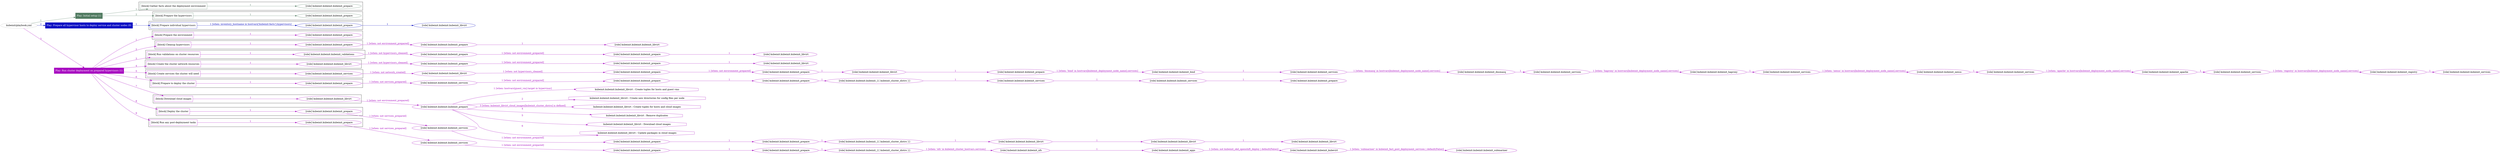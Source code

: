 digraph {
	graph [concentrate=true ordering=in rankdir=LR ratio=fill]
	edge [esep=5 sep=10]
	"kubeinit/playbook.yml" [id=root_node style=dotted]
	play_e9f39122 [label="Play: Initial setup (1)" color="#517b61" fontcolor="#ffffff" id=play_e9f39122 shape=box style=filled tooltip=localhost]
	"kubeinit/playbook.yml" -> play_e9f39122 [label="1 " color="#517b61" fontcolor="#517b61" id=edge_e9cb8016 labeltooltip="1 " tooltip="1 "]
	subgraph "kubeinit.kubeinit.kubeinit_prepare" {
		role_4c6255b6 [label="[role] kubeinit.kubeinit.kubeinit_prepare" color="#517b61" id=role_4c6255b6 tooltip="kubeinit.kubeinit.kubeinit_prepare"]
	}
	subgraph "kubeinit.kubeinit.kubeinit_prepare" {
		role_e1c2848a [label="[role] kubeinit.kubeinit.kubeinit_prepare" color="#517b61" id=role_e1c2848a tooltip="kubeinit.kubeinit.kubeinit_prepare"]
	}
	subgraph "Play: Initial setup (1)" {
		play_e9f39122 -> block_f7671851 [label=1 color="#517b61" fontcolor="#517b61" id=edge_aeb6d57a labeltooltip=1 tooltip=1]
		subgraph cluster_block_f7671851 {
			block_f7671851 [label="[block] Gather facts about the deployment environment" color="#517b61" id=block_f7671851 labeltooltip="Gather facts about the deployment environment" shape=box tooltip="Gather facts about the deployment environment"]
			block_f7671851 -> role_4c6255b6 [label="1 " color="#517b61" fontcolor="#517b61" id=edge_126ea0a0 labeltooltip="1 " tooltip="1 "]
		}
		play_e9f39122 -> block_a3812f10 [label=2 color="#517b61" fontcolor="#517b61" id=edge_9fd20487 labeltooltip=2 tooltip=2]
		subgraph cluster_block_a3812f10 {
			block_a3812f10 [label="[block] Prepare the hypervisors" color="#517b61" id=block_a3812f10 labeltooltip="Prepare the hypervisors" shape=box tooltip="Prepare the hypervisors"]
			block_a3812f10 -> role_e1c2848a [label="1 " color="#517b61" fontcolor="#517b61" id=edge_e7dc1ab5 labeltooltip="1 " tooltip="1 "]
		}
	}
	play_f92789c6 [label="Play: Prepare all hypervisor hosts to deploy service and cluster nodes (0)" color="#090cc3" fontcolor="#ffffff" id=play_f92789c6 shape=box style=filled tooltip="Play: Prepare all hypervisor hosts to deploy service and cluster nodes (0)"]
	"kubeinit/playbook.yml" -> play_f92789c6 [label="2 " color="#090cc3" fontcolor="#090cc3" id=edge_9d6f1585 labeltooltip="2 " tooltip="2 "]
	subgraph "kubeinit.kubeinit.kubeinit_libvirt" {
		role_15266125 [label="[role] kubeinit.kubeinit.kubeinit_libvirt" color="#090cc3" id=role_15266125 tooltip="kubeinit.kubeinit.kubeinit_libvirt"]
	}
	subgraph "kubeinit.kubeinit.kubeinit_prepare" {
		role_d6680658 [label="[role] kubeinit.kubeinit.kubeinit_prepare" color="#090cc3" id=role_d6680658 tooltip="kubeinit.kubeinit.kubeinit_prepare"]
		role_d6680658 -> role_15266125 [label="1 " color="#090cc3" fontcolor="#090cc3" id=edge_602f9deb labeltooltip="1 " tooltip="1 "]
	}
	subgraph "Play: Prepare all hypervisor hosts to deploy service and cluster nodes (0)" {
		play_f92789c6 -> block_69cb9ffc [label=1 color="#090cc3" fontcolor="#090cc3" id=edge_47eaf0c1 labeltooltip=1 tooltip=1]
		subgraph cluster_block_69cb9ffc {
			block_69cb9ffc [label="[block] Prepare individual hypervisors" color="#090cc3" id=block_69cb9ffc labeltooltip="Prepare individual hypervisors" shape=box tooltip="Prepare individual hypervisors"]
			block_69cb9ffc -> role_d6680658 [label="1 [when: inventory_hostname in hostvars['kubeinit-facts'].hypervisors]" color="#090cc3" fontcolor="#090cc3" id=edge_3f60e62e labeltooltip="1 [when: inventory_hostname in hostvars['kubeinit-facts'].hypervisors]" tooltip="1 [when: inventory_hostname in hostvars['kubeinit-facts'].hypervisors]"]
		}
	}
	play_4da3af26 [label="Play: Run cluster deployment on prepared hypervisors (1)" color="#a80bc1" fontcolor="#ffffff" id=play_4da3af26 shape=box style=filled tooltip=localhost]
	"kubeinit/playbook.yml" -> play_4da3af26 [label="3 " color="#a80bc1" fontcolor="#a80bc1" id=edge_36c2af3c labeltooltip="3 " tooltip="3 "]
	subgraph "kubeinit.kubeinit.kubeinit_prepare" {
		role_51113c3c [label="[role] kubeinit.kubeinit.kubeinit_prepare" color="#a80bc1" id=role_51113c3c tooltip="kubeinit.kubeinit.kubeinit_prepare"]
	}
	subgraph "kubeinit.kubeinit.kubeinit_libvirt" {
		role_6e588801 [label="[role] kubeinit.kubeinit.kubeinit_libvirt" color="#a80bc1" id=role_6e588801 tooltip="kubeinit.kubeinit.kubeinit_libvirt"]
	}
	subgraph "kubeinit.kubeinit.kubeinit_prepare" {
		role_57620dc1 [label="[role] kubeinit.kubeinit.kubeinit_prepare" color="#a80bc1" id=role_57620dc1 tooltip="kubeinit.kubeinit.kubeinit_prepare"]
		role_57620dc1 -> role_6e588801 [label="1 " color="#a80bc1" fontcolor="#a80bc1" id=edge_4ce84808 labeltooltip="1 " tooltip="1 "]
	}
	subgraph "kubeinit.kubeinit.kubeinit_prepare" {
		role_f8e9cc89 [label="[role] kubeinit.kubeinit.kubeinit_prepare" color="#a80bc1" id=role_f8e9cc89 tooltip="kubeinit.kubeinit.kubeinit_prepare"]
		role_f8e9cc89 -> role_57620dc1 [label="1 [when: not environment_prepared]" color="#a80bc1" fontcolor="#a80bc1" id=edge_bd7a4a62 labeltooltip="1 [when: not environment_prepared]" tooltip="1 [when: not environment_prepared]"]
	}
	subgraph "kubeinit.kubeinit.kubeinit_libvirt" {
		role_83c016f0 [label="[role] kubeinit.kubeinit.kubeinit_libvirt" color="#a80bc1" id=role_83c016f0 tooltip="kubeinit.kubeinit.kubeinit_libvirt"]
	}
	subgraph "kubeinit.kubeinit.kubeinit_prepare" {
		role_0a8aae57 [label="[role] kubeinit.kubeinit.kubeinit_prepare" color="#a80bc1" id=role_0a8aae57 tooltip="kubeinit.kubeinit.kubeinit_prepare"]
		role_0a8aae57 -> role_83c016f0 [label="1 " color="#a80bc1" fontcolor="#a80bc1" id=edge_4e5c1a0d labeltooltip="1 " tooltip="1 "]
	}
	subgraph "kubeinit.kubeinit.kubeinit_prepare" {
		role_2b67e2d6 [label="[role] kubeinit.kubeinit.kubeinit_prepare" color="#a80bc1" id=role_2b67e2d6 tooltip="kubeinit.kubeinit.kubeinit_prepare"]
		role_2b67e2d6 -> role_0a8aae57 [label="1 [when: not environment_prepared]" color="#a80bc1" fontcolor="#a80bc1" id=edge_8a26a7c9 labeltooltip="1 [when: not environment_prepared]" tooltip="1 [when: not environment_prepared]"]
	}
	subgraph "kubeinit.kubeinit.kubeinit_validations" {
		role_fc11d333 [label="[role] kubeinit.kubeinit.kubeinit_validations" color="#a80bc1" id=role_fc11d333 tooltip="kubeinit.kubeinit.kubeinit_validations"]
		role_fc11d333 -> role_2b67e2d6 [label="1 [when: not hypervisors_cleaned]" color="#a80bc1" fontcolor="#a80bc1" id=edge_8982fe79 labeltooltip="1 [when: not hypervisors_cleaned]" tooltip="1 [when: not hypervisors_cleaned]"]
	}
	subgraph "kubeinit.kubeinit.kubeinit_libvirt" {
		role_9fac7f63 [label="[role] kubeinit.kubeinit.kubeinit_libvirt" color="#a80bc1" id=role_9fac7f63 tooltip="kubeinit.kubeinit.kubeinit_libvirt"]
	}
	subgraph "kubeinit.kubeinit.kubeinit_prepare" {
		role_43bffac3 [label="[role] kubeinit.kubeinit.kubeinit_prepare" color="#a80bc1" id=role_43bffac3 tooltip="kubeinit.kubeinit.kubeinit_prepare"]
		role_43bffac3 -> role_9fac7f63 [label="1 " color="#a80bc1" fontcolor="#a80bc1" id=edge_d8ee35ba labeltooltip="1 " tooltip="1 "]
	}
	subgraph "kubeinit.kubeinit.kubeinit_prepare" {
		role_90ad87d1 [label="[role] kubeinit.kubeinit.kubeinit_prepare" color="#a80bc1" id=role_90ad87d1 tooltip="kubeinit.kubeinit.kubeinit_prepare"]
		role_90ad87d1 -> role_43bffac3 [label="1 [when: not environment_prepared]" color="#a80bc1" fontcolor="#a80bc1" id=edge_c88c2019 labeltooltip="1 [when: not environment_prepared]" tooltip="1 [when: not environment_prepared]"]
	}
	subgraph "kubeinit.kubeinit.kubeinit_libvirt" {
		role_5877114b [label="[role] kubeinit.kubeinit.kubeinit_libvirt" color="#a80bc1" id=role_5877114b tooltip="kubeinit.kubeinit.kubeinit_libvirt"]
		role_5877114b -> role_90ad87d1 [label="1 [when: not hypervisors_cleaned]" color="#a80bc1" fontcolor="#a80bc1" id=edge_bd197347 labeltooltip="1 [when: not hypervisors_cleaned]" tooltip="1 [when: not hypervisors_cleaned]"]
	}
	subgraph "kubeinit.kubeinit.kubeinit_services" {
		role_915a154d [label="[role] kubeinit.kubeinit.kubeinit_services" color="#a80bc1" id=role_915a154d tooltip="kubeinit.kubeinit.kubeinit_services"]
	}
	subgraph "kubeinit.kubeinit.kubeinit_registry" {
		role_87bd8ed3 [label="[role] kubeinit.kubeinit.kubeinit_registry" color="#a80bc1" id=role_87bd8ed3 tooltip="kubeinit.kubeinit.kubeinit_registry"]
		role_87bd8ed3 -> role_915a154d [label="1 " color="#a80bc1" fontcolor="#a80bc1" id=edge_d4bfc8a4 labeltooltip="1 " tooltip="1 "]
	}
	subgraph "kubeinit.kubeinit.kubeinit_services" {
		role_5cead167 [label="[role] kubeinit.kubeinit.kubeinit_services" color="#a80bc1" id=role_5cead167 tooltip="kubeinit.kubeinit.kubeinit_services"]
		role_5cead167 -> role_87bd8ed3 [label="1 [when: 'registry' in hostvars[kubeinit_deployment_node_name].services]" color="#a80bc1" fontcolor="#a80bc1" id=edge_3b16c63c labeltooltip="1 [when: 'registry' in hostvars[kubeinit_deployment_node_name].services]" tooltip="1 [when: 'registry' in hostvars[kubeinit_deployment_node_name].services]"]
	}
	subgraph "kubeinit.kubeinit.kubeinit_apache" {
		role_3aaed4da [label="[role] kubeinit.kubeinit.kubeinit_apache" color="#a80bc1" id=role_3aaed4da tooltip="kubeinit.kubeinit.kubeinit_apache"]
		role_3aaed4da -> role_5cead167 [label="1 " color="#a80bc1" fontcolor="#a80bc1" id=edge_8c533faf labeltooltip="1 " tooltip="1 "]
	}
	subgraph "kubeinit.kubeinit.kubeinit_services" {
		role_f03ff815 [label="[role] kubeinit.kubeinit.kubeinit_services" color="#a80bc1" id=role_f03ff815 tooltip="kubeinit.kubeinit.kubeinit_services"]
		role_f03ff815 -> role_3aaed4da [label="1 [when: 'apache' in hostvars[kubeinit_deployment_node_name].services]" color="#a80bc1" fontcolor="#a80bc1" id=edge_1fc608b7 labeltooltip="1 [when: 'apache' in hostvars[kubeinit_deployment_node_name].services]" tooltip="1 [when: 'apache' in hostvars[kubeinit_deployment_node_name].services]"]
	}
	subgraph "kubeinit.kubeinit.kubeinit_nexus" {
		role_0e57a387 [label="[role] kubeinit.kubeinit.kubeinit_nexus" color="#a80bc1" id=role_0e57a387 tooltip="kubeinit.kubeinit.kubeinit_nexus"]
		role_0e57a387 -> role_f03ff815 [label="1 " color="#a80bc1" fontcolor="#a80bc1" id=edge_644e102d labeltooltip="1 " tooltip="1 "]
	}
	subgraph "kubeinit.kubeinit.kubeinit_services" {
		role_41c47fe2 [label="[role] kubeinit.kubeinit.kubeinit_services" color="#a80bc1" id=role_41c47fe2 tooltip="kubeinit.kubeinit.kubeinit_services"]
		role_41c47fe2 -> role_0e57a387 [label="1 [when: 'nexus' in hostvars[kubeinit_deployment_node_name].services]" color="#a80bc1" fontcolor="#a80bc1" id=edge_cdc9b554 labeltooltip="1 [when: 'nexus' in hostvars[kubeinit_deployment_node_name].services]" tooltip="1 [when: 'nexus' in hostvars[kubeinit_deployment_node_name].services]"]
	}
	subgraph "kubeinit.kubeinit.kubeinit_haproxy" {
		role_bc58831f [label="[role] kubeinit.kubeinit.kubeinit_haproxy" color="#a80bc1" id=role_bc58831f tooltip="kubeinit.kubeinit.kubeinit_haproxy"]
		role_bc58831f -> role_41c47fe2 [label="1 " color="#a80bc1" fontcolor="#a80bc1" id=edge_67936064 labeltooltip="1 " tooltip="1 "]
	}
	subgraph "kubeinit.kubeinit.kubeinit_services" {
		role_4c068043 [label="[role] kubeinit.kubeinit.kubeinit_services" color="#a80bc1" id=role_4c068043 tooltip="kubeinit.kubeinit.kubeinit_services"]
		role_4c068043 -> role_bc58831f [label="1 [when: 'haproxy' in hostvars[kubeinit_deployment_node_name].services]" color="#a80bc1" fontcolor="#a80bc1" id=edge_3f7ecce2 labeltooltip="1 [when: 'haproxy' in hostvars[kubeinit_deployment_node_name].services]" tooltip="1 [when: 'haproxy' in hostvars[kubeinit_deployment_node_name].services]"]
	}
	subgraph "kubeinit.kubeinit.kubeinit_dnsmasq" {
		role_dcca5490 [label="[role] kubeinit.kubeinit.kubeinit_dnsmasq" color="#a80bc1" id=role_dcca5490 tooltip="kubeinit.kubeinit.kubeinit_dnsmasq"]
		role_dcca5490 -> role_4c068043 [label="1 " color="#a80bc1" fontcolor="#a80bc1" id=edge_05c39ea8 labeltooltip="1 " tooltip="1 "]
	}
	subgraph "kubeinit.kubeinit.kubeinit_services" {
		role_3c4e035f [label="[role] kubeinit.kubeinit.kubeinit_services" color="#a80bc1" id=role_3c4e035f tooltip="kubeinit.kubeinit.kubeinit_services"]
		role_3c4e035f -> role_dcca5490 [label="1 [when: 'dnsmasq' in hostvars[kubeinit_deployment_node_name].services]" color="#a80bc1" fontcolor="#a80bc1" id=edge_f2072488 labeltooltip="1 [when: 'dnsmasq' in hostvars[kubeinit_deployment_node_name].services]" tooltip="1 [when: 'dnsmasq' in hostvars[kubeinit_deployment_node_name].services]"]
	}
	subgraph "kubeinit.kubeinit.kubeinit_bind" {
		role_7124ccd0 [label="[role] kubeinit.kubeinit.kubeinit_bind" color="#a80bc1" id=role_7124ccd0 tooltip="kubeinit.kubeinit.kubeinit_bind"]
		role_7124ccd0 -> role_3c4e035f [label="1 " color="#a80bc1" fontcolor="#a80bc1" id=edge_4979fdb9 labeltooltip="1 " tooltip="1 "]
	}
	subgraph "kubeinit.kubeinit.kubeinit_prepare" {
		role_1fc11667 [label="[role] kubeinit.kubeinit.kubeinit_prepare" color="#a80bc1" id=role_1fc11667 tooltip="kubeinit.kubeinit.kubeinit_prepare"]
		role_1fc11667 -> role_7124ccd0 [label="1 [when: 'bind' in hostvars[kubeinit_deployment_node_name].services]" color="#a80bc1" fontcolor="#a80bc1" id=edge_5f40bb41 labeltooltip="1 [when: 'bind' in hostvars[kubeinit_deployment_node_name].services]" tooltip="1 [when: 'bind' in hostvars[kubeinit_deployment_node_name].services]"]
	}
	subgraph "kubeinit.kubeinit.kubeinit_libvirt" {
		role_f3393747 [label="[role] kubeinit.kubeinit.kubeinit_libvirt" color="#a80bc1" id=role_f3393747 tooltip="kubeinit.kubeinit.kubeinit_libvirt"]
		role_f3393747 -> role_1fc11667 [label="1 " color="#a80bc1" fontcolor="#a80bc1" id=edge_20384d63 labeltooltip="1 " tooltip="1 "]
	}
	subgraph "kubeinit.kubeinit.kubeinit_prepare" {
		role_e5d03db3 [label="[role] kubeinit.kubeinit.kubeinit_prepare" color="#a80bc1" id=role_e5d03db3 tooltip="kubeinit.kubeinit.kubeinit_prepare"]
		role_e5d03db3 -> role_f3393747 [label="1 " color="#a80bc1" fontcolor="#a80bc1" id=edge_58702074 labeltooltip="1 " tooltip="1 "]
	}
	subgraph "kubeinit.kubeinit.kubeinit_prepare" {
		role_1f4302c5 [label="[role] kubeinit.kubeinit.kubeinit_prepare" color="#a80bc1" id=role_1f4302c5 tooltip="kubeinit.kubeinit.kubeinit_prepare"]
		role_1f4302c5 -> role_e5d03db3 [label="1 [when: not environment_prepared]" color="#a80bc1" fontcolor="#a80bc1" id=edge_5ed5dd72 labeltooltip="1 [when: not environment_prepared]" tooltip="1 [when: not environment_prepared]"]
	}
	subgraph "kubeinit.kubeinit.kubeinit_libvirt" {
		role_82926823 [label="[role] kubeinit.kubeinit.kubeinit_libvirt" color="#a80bc1" id=role_82926823 tooltip="kubeinit.kubeinit.kubeinit_libvirt"]
		role_82926823 -> role_1f4302c5 [label="1 [when: not hypervisors_cleaned]" color="#a80bc1" fontcolor="#a80bc1" id=edge_19f40875 labeltooltip="1 [when: not hypervisors_cleaned]" tooltip="1 [when: not hypervisors_cleaned]"]
	}
	subgraph "kubeinit.kubeinit.kubeinit_services" {
		role_e63dac3b [label="[role] kubeinit.kubeinit.kubeinit_services" color="#a80bc1" id=role_e63dac3b tooltip="kubeinit.kubeinit.kubeinit_services"]
		role_e63dac3b -> role_82926823 [label="1 [when: not network_created]" color="#a80bc1" fontcolor="#a80bc1" id=edge_96828145 labeltooltip="1 [when: not network_created]" tooltip="1 [when: not network_created]"]
	}
	subgraph "kubeinit.kubeinit.kubeinit_prepare" {
		role_9c39f0a1 [label="[role] kubeinit.kubeinit.kubeinit_prepare" color="#a80bc1" id=role_9c39f0a1 tooltip="kubeinit.kubeinit.kubeinit_prepare"]
	}
	subgraph "kubeinit.kubeinit.kubeinit_services" {
		role_52c1e206 [label="[role] kubeinit.kubeinit.kubeinit_services" color="#a80bc1" id=role_52c1e206 tooltip="kubeinit.kubeinit.kubeinit_services"]
		role_52c1e206 -> role_9c39f0a1 [label="1 " color="#a80bc1" fontcolor="#a80bc1" id=edge_5345c4aa labeltooltip="1 " tooltip="1 "]
	}
	subgraph "kubeinit.kubeinit.kubeinit_services" {
		role_40dd8eca [label="[role] kubeinit.kubeinit.kubeinit_services" color="#a80bc1" id=role_40dd8eca tooltip="kubeinit.kubeinit.kubeinit_services"]
		role_40dd8eca -> role_52c1e206 [label="1 " color="#a80bc1" fontcolor="#a80bc1" id=edge_5f68a1ef labeltooltip="1 " tooltip="1 "]
	}
	subgraph "kubeinit.kubeinit.kubeinit_{{ kubeinit_cluster_distro }}" {
		role_4ab80404 [label="[role] kubeinit.kubeinit.kubeinit_{{ kubeinit_cluster_distro }}" color="#a80bc1" id=role_4ab80404 tooltip="kubeinit.kubeinit.kubeinit_{{ kubeinit_cluster_distro }}"]
		role_4ab80404 -> role_40dd8eca [label="1 " color="#a80bc1" fontcolor="#a80bc1" id=edge_da064c5a labeltooltip="1 " tooltip="1 "]
	}
	subgraph "kubeinit.kubeinit.kubeinit_prepare" {
		role_333e2f38 [label="[role] kubeinit.kubeinit.kubeinit_prepare" color="#a80bc1" id=role_333e2f38 tooltip="kubeinit.kubeinit.kubeinit_prepare"]
		role_333e2f38 -> role_4ab80404 [label="1 " color="#a80bc1" fontcolor="#a80bc1" id=edge_88c21072 labeltooltip="1 " tooltip="1 "]
	}
	subgraph "kubeinit.kubeinit.kubeinit_prepare" {
		role_cf198d38 [label="[role] kubeinit.kubeinit.kubeinit_prepare" color="#a80bc1" id=role_cf198d38 tooltip="kubeinit.kubeinit.kubeinit_prepare"]
		role_cf198d38 -> role_333e2f38 [label="1 " color="#a80bc1" fontcolor="#a80bc1" id=edge_fa9e1f2f labeltooltip="1 " tooltip="1 "]
	}
	subgraph "kubeinit.kubeinit.kubeinit_services" {
		role_64541ed6 [label="[role] kubeinit.kubeinit.kubeinit_services" color="#a80bc1" id=role_64541ed6 tooltip="kubeinit.kubeinit.kubeinit_services"]
		role_64541ed6 -> role_cf198d38 [label="1 [when: not environment_prepared]" color="#a80bc1" fontcolor="#a80bc1" id=edge_9eb5cf01 labeltooltip="1 [when: not environment_prepared]" tooltip="1 [when: not environment_prepared]"]
	}
	subgraph "kubeinit.kubeinit.kubeinit_prepare" {
		role_a686542a [label="[role] kubeinit.kubeinit.kubeinit_prepare" color="#a80bc1" id=role_a686542a tooltip="kubeinit.kubeinit.kubeinit_prepare"]
		role_a686542a -> role_64541ed6 [label="1 [when: not services_prepared]" color="#a80bc1" fontcolor="#a80bc1" id=edge_c58da108 labeltooltip="1 [when: not services_prepared]" tooltip="1 [when: not services_prepared]"]
	}
	subgraph "kubeinit.kubeinit.kubeinit_prepare" {
		role_9ec57276 [label="[role] kubeinit.kubeinit.kubeinit_prepare" color="#a80bc1" id=role_9ec57276 tooltip="kubeinit.kubeinit.kubeinit_prepare"]
		task_e7781ab1 [label="kubeinit.kubeinit.kubeinit_libvirt : Create tuples for hosts and guest vms" color="#a80bc1" id=task_e7781ab1 shape=octagon tooltip="kubeinit.kubeinit.kubeinit_libvirt : Create tuples for hosts and guest vms"]
		role_9ec57276 -> task_e7781ab1 [label="1 [when: hostvars[guest_vm].target in hypervisor]" color="#a80bc1" fontcolor="#a80bc1" id=edge_9f7753f1 labeltooltip="1 [when: hostvars[guest_vm].target in hypervisor]" tooltip="1 [when: hostvars[guest_vm].target in hypervisor]"]
		task_8945b1a8 [label="kubeinit.kubeinit.kubeinit_libvirt : Create new directories for config files per node" color="#a80bc1" id=task_8945b1a8 shape=octagon tooltip="kubeinit.kubeinit.kubeinit_libvirt : Create new directories for config files per node"]
		role_9ec57276 -> task_8945b1a8 [label="2 " color="#a80bc1" fontcolor="#a80bc1" id=edge_61d43845 labeltooltip="2 " tooltip="2 "]
		task_c78f2fd2 [label="kubeinit.kubeinit.kubeinit_libvirt : Create tuples for hosts and cloud images" color="#a80bc1" id=task_c78f2fd2 shape=octagon tooltip="kubeinit.kubeinit.kubeinit_libvirt : Create tuples for hosts and cloud images"]
		role_9ec57276 -> task_c78f2fd2 [label="3 [when: kubeinit_libvirt_cloud_images[kubeinit_cluster_distro] is defined]" color="#a80bc1" fontcolor="#a80bc1" id=edge_00d5063f labeltooltip="3 [when: kubeinit_libvirt_cloud_images[kubeinit_cluster_distro] is defined]" tooltip="3 [when: kubeinit_libvirt_cloud_images[kubeinit_cluster_distro] is defined]"]
		task_49ece4f0 [label="kubeinit.kubeinit.kubeinit_libvirt : Remove duplicates" color="#a80bc1" id=task_49ece4f0 shape=octagon tooltip="kubeinit.kubeinit.kubeinit_libvirt : Remove duplicates"]
		role_9ec57276 -> task_49ece4f0 [label="4 " color="#a80bc1" fontcolor="#a80bc1" id=edge_a22f4ad7 labeltooltip="4 " tooltip="4 "]
		task_fa70d3a2 [label="kubeinit.kubeinit.kubeinit_libvirt : Download cloud images" color="#a80bc1" id=task_fa70d3a2 shape=octagon tooltip="kubeinit.kubeinit.kubeinit_libvirt : Download cloud images"]
		role_9ec57276 -> task_fa70d3a2 [label="5 " color="#a80bc1" fontcolor="#a80bc1" id=edge_301ee6c0 labeltooltip="5 " tooltip="5 "]
		task_8c0a6e0c [label="kubeinit.kubeinit.kubeinit_libvirt : Update packages in cloud images" color="#a80bc1" id=task_8c0a6e0c shape=octagon tooltip="kubeinit.kubeinit.kubeinit_libvirt : Update packages in cloud images"]
		role_9ec57276 -> task_8c0a6e0c [label="6 " color="#a80bc1" fontcolor="#a80bc1" id=edge_9f65f08f labeltooltip="6 " tooltip="6 "]
	}
	subgraph "kubeinit.kubeinit.kubeinit_libvirt" {
		role_fdd99c83 [label="[role] kubeinit.kubeinit.kubeinit_libvirt" color="#a80bc1" id=role_fdd99c83 tooltip="kubeinit.kubeinit.kubeinit_libvirt"]
		role_fdd99c83 -> role_9ec57276 [label="1 [when: not environment_prepared]" color="#a80bc1" fontcolor="#a80bc1" id=edge_1bd77ae6 labeltooltip="1 [when: not environment_prepared]" tooltip="1 [when: not environment_prepared]"]
	}
	subgraph "kubeinit.kubeinit.kubeinit_libvirt" {
		role_0e211580 [label="[role] kubeinit.kubeinit.kubeinit_libvirt" color="#a80bc1" id=role_0e211580 tooltip="kubeinit.kubeinit.kubeinit_libvirt"]
	}
	subgraph "kubeinit.kubeinit.kubeinit_libvirt" {
		role_14409a25 [label="[role] kubeinit.kubeinit.kubeinit_libvirt" color="#a80bc1" id=role_14409a25 tooltip="kubeinit.kubeinit.kubeinit_libvirt"]
		role_14409a25 -> role_0e211580 [label="1 " color="#a80bc1" fontcolor="#a80bc1" id=edge_3fbb516e labeltooltip="1 " tooltip="1 "]
	}
	subgraph "kubeinit.kubeinit.kubeinit_libvirt" {
		role_283037f8 [label="[role] kubeinit.kubeinit.kubeinit_libvirt" color="#a80bc1" id=role_283037f8 tooltip="kubeinit.kubeinit.kubeinit_libvirt"]
		role_283037f8 -> role_14409a25 [label="1 " color="#a80bc1" fontcolor="#a80bc1" id=edge_2a9aa9a8 labeltooltip="1 " tooltip="1 "]
	}
	subgraph "kubeinit.kubeinit.kubeinit_{{ kubeinit_cluster_distro }}" {
		role_a801f93a [label="[role] kubeinit.kubeinit.kubeinit_{{ kubeinit_cluster_distro }}" color="#a80bc1" id=role_a801f93a tooltip="kubeinit.kubeinit.kubeinit_{{ kubeinit_cluster_distro }}"]
		role_a801f93a -> role_283037f8 [label="1 " color="#a80bc1" fontcolor="#a80bc1" id=edge_2d6e8876 labeltooltip="1 " tooltip="1 "]
	}
	subgraph "kubeinit.kubeinit.kubeinit_prepare" {
		role_578c4d21 [label="[role] kubeinit.kubeinit.kubeinit_prepare" color="#a80bc1" id=role_578c4d21 tooltip="kubeinit.kubeinit.kubeinit_prepare"]
		role_578c4d21 -> role_a801f93a [label="1 " color="#a80bc1" fontcolor="#a80bc1" id=edge_61505ed2 labeltooltip="1 " tooltip="1 "]
	}
	subgraph "kubeinit.kubeinit.kubeinit_prepare" {
		role_2a45f6ce [label="[role] kubeinit.kubeinit.kubeinit_prepare" color="#a80bc1" id=role_2a45f6ce tooltip="kubeinit.kubeinit.kubeinit_prepare"]
		role_2a45f6ce -> role_578c4d21 [label="1 " color="#a80bc1" fontcolor="#a80bc1" id=edge_42bb3937 labeltooltip="1 " tooltip="1 "]
	}
	subgraph "kubeinit.kubeinit.kubeinit_services" {
		role_d78da16b [label="[role] kubeinit.kubeinit.kubeinit_services" color="#a80bc1" id=role_d78da16b tooltip="kubeinit.kubeinit.kubeinit_services"]
		role_d78da16b -> role_2a45f6ce [label="1 [when: not environment_prepared]" color="#a80bc1" fontcolor="#a80bc1" id=edge_028c9345 labeltooltip="1 [when: not environment_prepared]" tooltip="1 [when: not environment_prepared]"]
	}
	subgraph "kubeinit.kubeinit.kubeinit_prepare" {
		role_3bf5c519 [label="[role] kubeinit.kubeinit.kubeinit_prepare" color="#a80bc1" id=role_3bf5c519 tooltip="kubeinit.kubeinit.kubeinit_prepare"]
		role_3bf5c519 -> role_d78da16b [label="1 [when: not services_prepared]" color="#a80bc1" fontcolor="#a80bc1" id=edge_0a11ad22 labeltooltip="1 [when: not services_prepared]" tooltip="1 [when: not services_prepared]"]
	}
	subgraph "kubeinit.kubeinit.kubeinit_submariner" {
		role_299211b0 [label="[role] kubeinit.kubeinit.kubeinit_submariner" color="#a80bc1" id=role_299211b0 tooltip="kubeinit.kubeinit.kubeinit_submariner"]
	}
	subgraph "kubeinit.kubeinit.kubeinit_kubevirt" {
		role_575e556f [label="[role] kubeinit.kubeinit.kubeinit_kubevirt" color="#a80bc1" id=role_575e556f tooltip="kubeinit.kubeinit.kubeinit_kubevirt"]
		role_575e556f -> role_299211b0 [label="1 [when: 'submariner' in kubeinit_fact_post_deployment_services | default(False)]" color="#a80bc1" fontcolor="#a80bc1" id=edge_52b1c427 labeltooltip="1 [when: 'submariner' in kubeinit_fact_post_deployment_services | default(False)]" tooltip="1 [when: 'submariner' in kubeinit_fact_post_deployment_services | default(False)]"]
	}
	subgraph "kubeinit.kubeinit.kubeinit_apps" {
		role_36113672 [label="[role] kubeinit.kubeinit.kubeinit_apps" color="#a80bc1" id=role_36113672 tooltip="kubeinit.kubeinit.kubeinit_apps"]
		role_36113672 -> role_575e556f [label="1 [when: not kubeinit_okd_openshift_deploy | default(False)]" color="#a80bc1" fontcolor="#a80bc1" id=edge_060742b2 labeltooltip="1 [when: not kubeinit_okd_openshift_deploy | default(False)]" tooltip="1 [when: not kubeinit_okd_openshift_deploy | default(False)]"]
	}
	subgraph "kubeinit.kubeinit.kubeinit_nfs" {
		role_c3229d4e [label="[role] kubeinit.kubeinit.kubeinit_nfs" color="#a80bc1" id=role_c3229d4e tooltip="kubeinit.kubeinit.kubeinit_nfs"]
		role_c3229d4e -> role_36113672 [label="1 " color="#a80bc1" fontcolor="#a80bc1" id=edge_4a0c30bb labeltooltip="1 " tooltip="1 "]
	}
	subgraph "kubeinit.kubeinit.kubeinit_{{ kubeinit_cluster_distro }}" {
		role_c62a2502 [label="[role] kubeinit.kubeinit.kubeinit_{{ kubeinit_cluster_distro }}" color="#a80bc1" id=role_c62a2502 tooltip="kubeinit.kubeinit.kubeinit_{{ kubeinit_cluster_distro }}"]
		role_c62a2502 -> role_c3229d4e [label="1 [when: 'nfs' in kubeinit_cluster_hostvars.services]" color="#a80bc1" fontcolor="#a80bc1" id=edge_2d560a02 labeltooltip="1 [when: 'nfs' in kubeinit_cluster_hostvars.services]" tooltip="1 [when: 'nfs' in kubeinit_cluster_hostvars.services]"]
	}
	subgraph "kubeinit.kubeinit.kubeinit_prepare" {
		role_d995bc42 [label="[role] kubeinit.kubeinit.kubeinit_prepare" color="#a80bc1" id=role_d995bc42 tooltip="kubeinit.kubeinit.kubeinit_prepare"]
		role_d995bc42 -> role_c62a2502 [label="1 " color="#a80bc1" fontcolor="#a80bc1" id=edge_dcb7780d labeltooltip="1 " tooltip="1 "]
	}
	subgraph "kubeinit.kubeinit.kubeinit_prepare" {
		role_c52ed908 [label="[role] kubeinit.kubeinit.kubeinit_prepare" color="#a80bc1" id=role_c52ed908 tooltip="kubeinit.kubeinit.kubeinit_prepare"]
		role_c52ed908 -> role_d995bc42 [label="1 " color="#a80bc1" fontcolor="#a80bc1" id=edge_2720b855 labeltooltip="1 " tooltip="1 "]
	}
	subgraph "kubeinit.kubeinit.kubeinit_services" {
		role_35003227 [label="[role] kubeinit.kubeinit.kubeinit_services" color="#a80bc1" id=role_35003227 tooltip="kubeinit.kubeinit.kubeinit_services"]
		role_35003227 -> role_c52ed908 [label="1 [when: not environment_prepared]" color="#a80bc1" fontcolor="#a80bc1" id=edge_57cc63d3 labeltooltip="1 [when: not environment_prepared]" tooltip="1 [when: not environment_prepared]"]
	}
	subgraph "kubeinit.kubeinit.kubeinit_prepare" {
		role_5570d6da [label="[role] kubeinit.kubeinit.kubeinit_prepare" color="#a80bc1" id=role_5570d6da tooltip="kubeinit.kubeinit.kubeinit_prepare"]
		role_5570d6da -> role_35003227 [label="1 [when: not services_prepared]" color="#a80bc1" fontcolor="#a80bc1" id=edge_836efa7f labeltooltip="1 [when: not services_prepared]" tooltip="1 [when: not services_prepared]"]
	}
	subgraph "Play: Run cluster deployment on prepared hypervisors (1)" {
		play_4da3af26 -> block_340add6e [label=1 color="#a80bc1" fontcolor="#a80bc1" id=edge_9868b321 labeltooltip=1 tooltip=1]
		subgraph cluster_block_340add6e {
			block_340add6e [label="[block] Prepare the environment" color="#a80bc1" id=block_340add6e labeltooltip="Prepare the environment" shape=box tooltip="Prepare the environment"]
			block_340add6e -> role_51113c3c [label="1 " color="#a80bc1" fontcolor="#a80bc1" id=edge_5d2b260d labeltooltip="1 " tooltip="1 "]
		}
		play_4da3af26 -> block_66f0f85f [label=2 color="#a80bc1" fontcolor="#a80bc1" id=edge_421c1be4 labeltooltip=2 tooltip=2]
		subgraph cluster_block_66f0f85f {
			block_66f0f85f [label="[block] Cleanup hypervisors" color="#a80bc1" id=block_66f0f85f labeltooltip="Cleanup hypervisors" shape=box tooltip="Cleanup hypervisors"]
			block_66f0f85f -> role_f8e9cc89 [label="1 " color="#a80bc1" fontcolor="#a80bc1" id=edge_d6949311 labeltooltip="1 " tooltip="1 "]
		}
		play_4da3af26 -> block_0b6386a6 [label=3 color="#a80bc1" fontcolor="#a80bc1" id=edge_261886b1 labeltooltip=3 tooltip=3]
		subgraph cluster_block_0b6386a6 {
			block_0b6386a6 [label="[block] Run validations on cluster resources" color="#a80bc1" id=block_0b6386a6 labeltooltip="Run validations on cluster resources" shape=box tooltip="Run validations on cluster resources"]
			block_0b6386a6 -> role_fc11d333 [label="1 " color="#a80bc1" fontcolor="#a80bc1" id=edge_bd0ea28c labeltooltip="1 " tooltip="1 "]
		}
		play_4da3af26 -> block_91ed8f49 [label=4 color="#a80bc1" fontcolor="#a80bc1" id=edge_3c7d3544 labeltooltip=4 tooltip=4]
		subgraph cluster_block_91ed8f49 {
			block_91ed8f49 [label="[block] Create the cluster network resources" color="#a80bc1" id=block_91ed8f49 labeltooltip="Create the cluster network resources" shape=box tooltip="Create the cluster network resources"]
			block_91ed8f49 -> role_5877114b [label="1 " color="#a80bc1" fontcolor="#a80bc1" id=edge_2cc9a688 labeltooltip="1 " tooltip="1 "]
		}
		play_4da3af26 -> block_ec0f22ae [label=5 color="#a80bc1" fontcolor="#a80bc1" id=edge_3175eb4f labeltooltip=5 tooltip=5]
		subgraph cluster_block_ec0f22ae {
			block_ec0f22ae [label="[block] Create services the cluster will need" color="#a80bc1" id=block_ec0f22ae labeltooltip="Create services the cluster will need" shape=box tooltip="Create services the cluster will need"]
			block_ec0f22ae -> role_e63dac3b [label="1 " color="#a80bc1" fontcolor="#a80bc1" id=edge_4b681384 labeltooltip="1 " tooltip="1 "]
		}
		play_4da3af26 -> block_9c378ef1 [label=6 color="#a80bc1" fontcolor="#a80bc1" id=edge_04209911 labeltooltip=6 tooltip=6]
		subgraph cluster_block_9c378ef1 {
			block_9c378ef1 [label="[block] Prepare to deploy the cluster" color="#a80bc1" id=block_9c378ef1 labeltooltip="Prepare to deploy the cluster" shape=box tooltip="Prepare to deploy the cluster"]
			block_9c378ef1 -> role_a686542a [label="1 " color="#a80bc1" fontcolor="#a80bc1" id=edge_8cf6593a labeltooltip="1 " tooltip="1 "]
		}
		play_4da3af26 -> block_b19f43f6 [label=7 color="#a80bc1" fontcolor="#a80bc1" id=edge_bcc00e77 labeltooltip=7 tooltip=7]
		subgraph cluster_block_b19f43f6 {
			block_b19f43f6 [label="[block] Download cloud images" color="#a80bc1" id=block_b19f43f6 labeltooltip="Download cloud images" shape=box tooltip="Download cloud images"]
			block_b19f43f6 -> role_fdd99c83 [label="1 " color="#a80bc1" fontcolor="#a80bc1" id=edge_54329265 labeltooltip="1 " tooltip="1 "]
		}
		play_4da3af26 -> block_774c20af [label=8 color="#a80bc1" fontcolor="#a80bc1" id=edge_b80fe423 labeltooltip=8 tooltip=8]
		subgraph cluster_block_774c20af {
			block_774c20af [label="[block] Deploy the cluster" color="#a80bc1" id=block_774c20af labeltooltip="Deploy the cluster" shape=box tooltip="Deploy the cluster"]
			block_774c20af -> role_3bf5c519 [label="1 " color="#a80bc1" fontcolor="#a80bc1" id=edge_8435170d labeltooltip="1 " tooltip="1 "]
		}
		play_4da3af26 -> block_21304dee [label=9 color="#a80bc1" fontcolor="#a80bc1" id=edge_f101b322 labeltooltip=9 tooltip=9]
		subgraph cluster_block_21304dee {
			block_21304dee [label="[block] Run any post-deployment tasks" color="#a80bc1" id=block_21304dee labeltooltip="Run any post-deployment tasks" shape=box tooltip="Run any post-deployment tasks"]
			block_21304dee -> role_5570d6da [label="1 " color="#a80bc1" fontcolor="#a80bc1" id=edge_55bb5abd labeltooltip="1 " tooltip="1 "]
		}
	}
}
